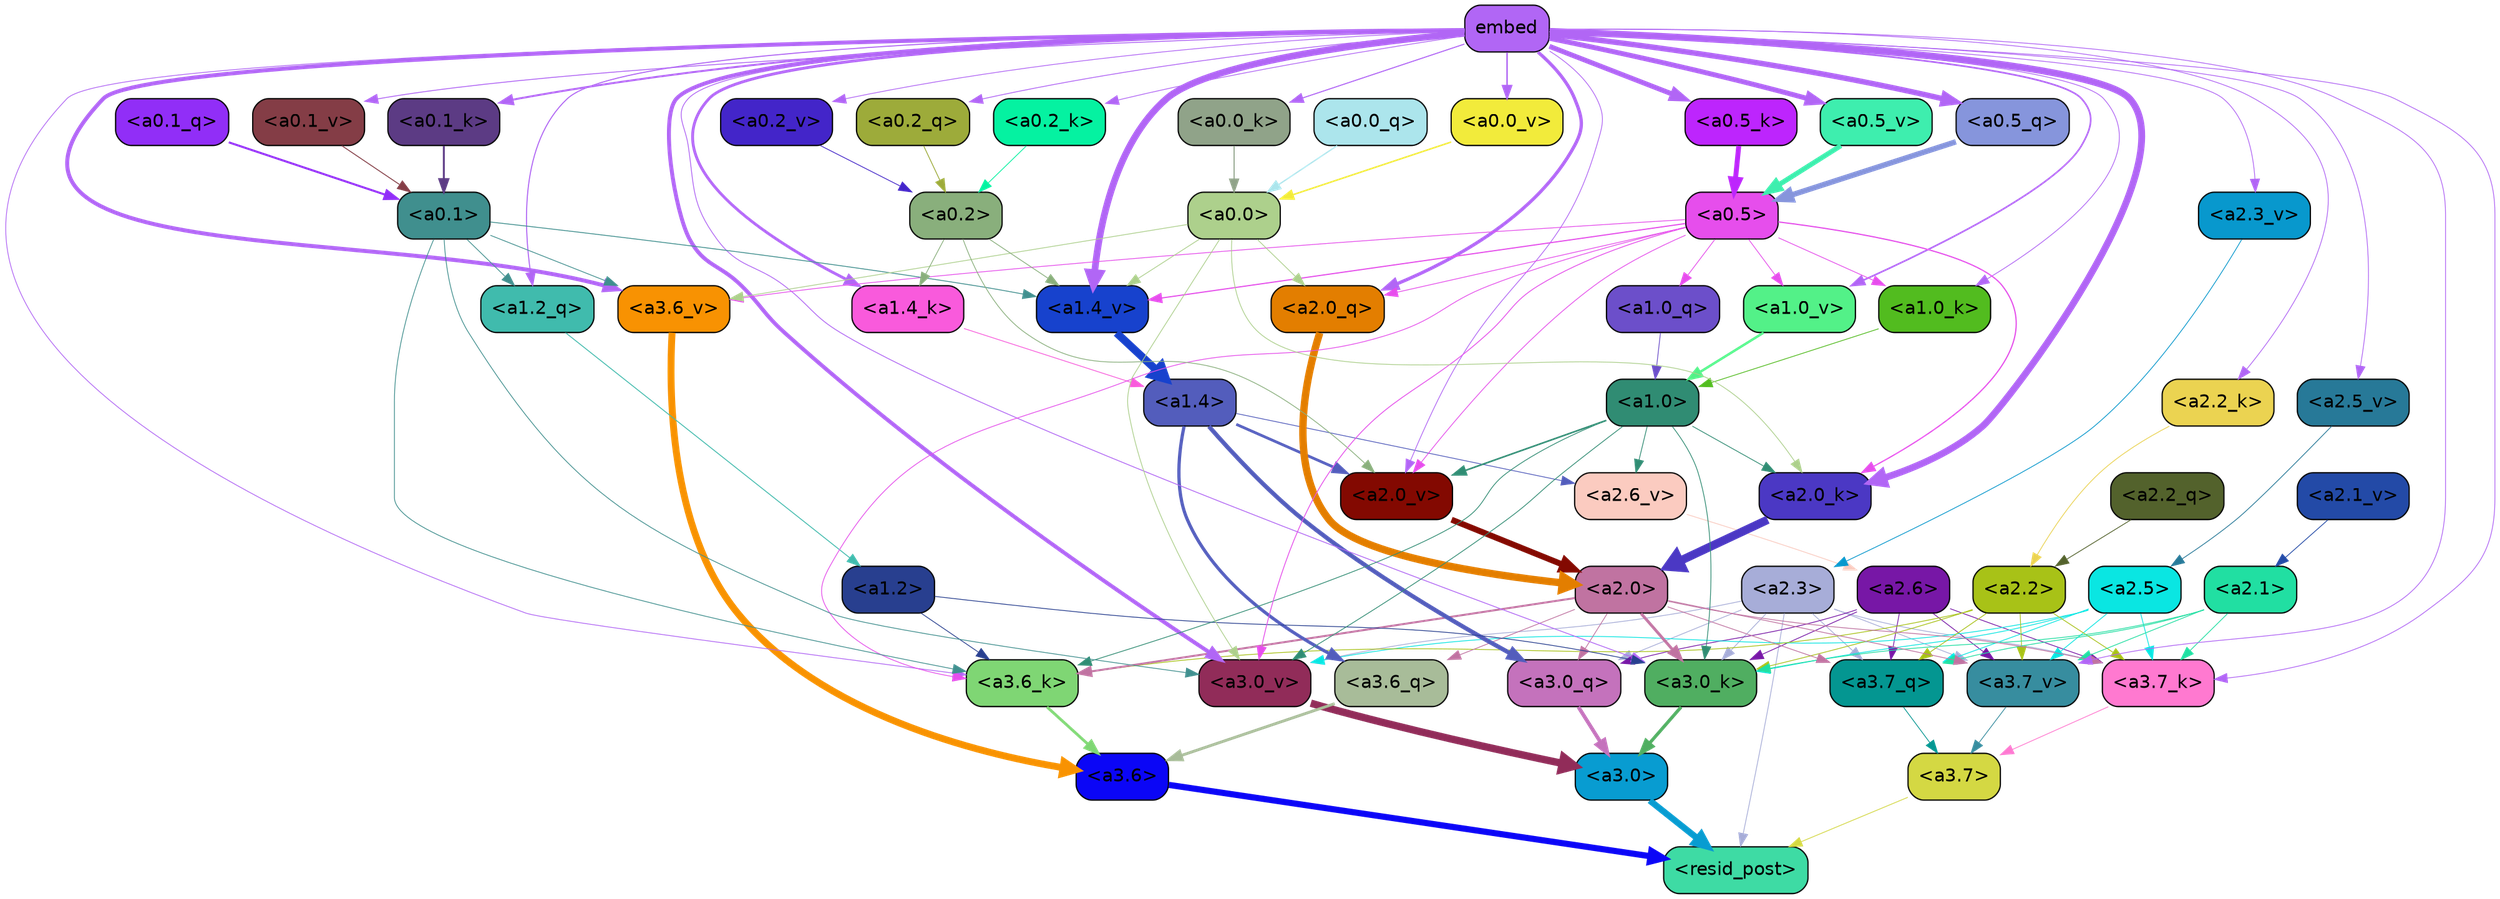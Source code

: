 strict digraph "" {
	graph [bgcolor=transparent,
		layout=dot,
		overlap=false,
		splines=true
	];
	"<a3.7>"	[color=black,
		fillcolor="#d4d843",
		fontname=Helvetica,
		shape=box,
		style="filled, rounded"];
	"<resid_post>"	[color=black,
		fillcolor="#3edba4",
		fontname=Helvetica,
		shape=box,
		style="filled, rounded"];
	"<a3.7>" -> "<resid_post>"	[color="#d4d843",
		penwidth=0.6];
	"<a3.6>"	[color=black,
		fillcolor="#0b06f6",
		fontname=Helvetica,
		shape=box,
		style="filled, rounded"];
	"<a3.6>" -> "<resid_post>"	[color="#0b06f6",
		penwidth=4.7534414529800415];
	"<a3.0>"	[color=black,
		fillcolor="#089cd1",
		fontname=Helvetica,
		shape=box,
		style="filled, rounded"];
	"<a3.0>" -> "<resid_post>"	[color="#089cd1",
		penwidth=4.898576855659485];
	"<a2.3>"	[color=black,
		fillcolor="#a7add8",
		fontname=Helvetica,
		shape=box,
		style="filled, rounded"];
	"<a2.3>" -> "<resid_post>"	[color="#a7add8",
		penwidth=0.6];
	"<a3.7_q>"	[color=black,
		fillcolor="#049691",
		fontname=Helvetica,
		shape=box,
		style="filled, rounded"];
	"<a2.3>" -> "<a3.7_q>"	[color="#a7add8",
		penwidth=0.6];
	"<a3.0_q>"	[color=black,
		fillcolor="#c472bc",
		fontname=Helvetica,
		shape=box,
		style="filled, rounded"];
	"<a2.3>" -> "<a3.0_q>"	[color="#a7add8",
		penwidth=0.6];
	"<a3.7_k>"	[color=black,
		fillcolor="#ff79d0",
		fontname=Helvetica,
		shape=box,
		style="filled, rounded"];
	"<a2.3>" -> "<a3.7_k>"	[color="#a7add8",
		penwidth=0.6];
	"<a3.0_k>"	[color=black,
		fillcolor="#50ae61",
		fontname=Helvetica,
		shape=box,
		style="filled, rounded"];
	"<a2.3>" -> "<a3.0_k>"	[color="#a7add8",
		penwidth=0.6];
	"<a3.7_v>"	[color=black,
		fillcolor="#378d9f",
		fontname=Helvetica,
		shape=box,
		style="filled, rounded"];
	"<a2.3>" -> "<a3.7_v>"	[color="#a7add8",
		penwidth=0.6];
	"<a3.0_v>"	[color=black,
		fillcolor="#912c59",
		fontname=Helvetica,
		shape=box,
		style="filled, rounded"];
	"<a2.3>" -> "<a3.0_v>"	[color="#a7add8",
		penwidth=0.6];
	"<a3.7_q>" -> "<a3.7>"	[color="#049691",
		penwidth=0.6];
	"<a3.6_q>"	[color=black,
		fillcolor="#a8bc99",
		fontname=Helvetica,
		shape=box,
		style="filled, rounded"];
	"<a3.6_q>" -> "<a3.6>"	[color="#a8bc99",
		penwidth=2.160832464694977];
	"<a3.0_q>" -> "<a3.0>"	[color="#c472bc",
		penwidth=2.870753765106201];
	"<a3.7_k>" -> "<a3.7>"	[color="#ff79d0",
		penwidth=0.6];
	"<a3.6_k>"	[color=black,
		fillcolor="#7fd674",
		fontname=Helvetica,
		shape=box,
		style="filled, rounded"];
	"<a3.6_k>" -> "<a3.6>"	[color="#7fd674",
		penwidth=2.13908451795578];
	"<a3.0_k>" -> "<a3.0>"	[color="#50ae61",
		penwidth=2.520303964614868];
	"<a3.7_v>" -> "<a3.7>"	[color="#378d9f",
		penwidth=0.6];
	"<a3.6_v>"	[color=black,
		fillcolor="#f89202",
		fontname=Helvetica,
		shape=box,
		style="filled, rounded"];
	"<a3.6_v>" -> "<a3.6>"	[color="#f89202",
		penwidth=5.297133803367615];
	"<a3.0_v>" -> "<a3.0>"	[color="#912c59",
		penwidth=5.680712580680847];
	"<a2.6>"	[color=black,
		fillcolor="#7717a6",
		fontname=Helvetica,
		shape=box,
		style="filled, rounded"];
	"<a2.6>" -> "<a3.7_q>"	[color="#7717a6",
		penwidth=0.6];
	"<a2.6>" -> "<a3.0_q>"	[color="#7717a6",
		penwidth=0.6];
	"<a2.6>" -> "<a3.7_k>"	[color="#7717a6",
		penwidth=0.6];
	"<a2.6>" -> "<a3.0_k>"	[color="#7717a6",
		penwidth=0.6];
	"<a2.6>" -> "<a3.7_v>"	[color="#7717a6",
		penwidth=0.6];
	"<a2.5>"	[color=black,
		fillcolor="#0ae6e2",
		fontname=Helvetica,
		shape=box,
		style="filled, rounded"];
	"<a2.5>" -> "<a3.7_q>"	[color="#0ae6e2",
		penwidth=0.6];
	"<a2.5>" -> "<a3.7_k>"	[color="#0ae6e2",
		penwidth=0.6];
	"<a2.5>" -> "<a3.0_k>"	[color="#0ae6e2",
		penwidth=0.6];
	"<a2.5>" -> "<a3.7_v>"	[color="#0ae6e2",
		penwidth=0.6];
	"<a2.5>" -> "<a3.0_v>"	[color="#0ae6e2",
		penwidth=0.6];
	"<a2.2>"	[color=black,
		fillcolor="#a8c217",
		fontname=Helvetica,
		shape=box,
		style="filled, rounded"];
	"<a2.2>" -> "<a3.7_q>"	[color="#a8c217",
		penwidth=0.6];
	"<a2.2>" -> "<a3.7_k>"	[color="#a8c217",
		penwidth=0.6];
	"<a2.2>" -> "<a3.6_k>"	[color="#a8c217",
		penwidth=0.6];
	"<a2.2>" -> "<a3.0_k>"	[color="#a8c217",
		penwidth=0.6];
	"<a2.2>" -> "<a3.7_v>"	[color="#a8c217",
		penwidth=0.6];
	"<a2.1>"	[color=black,
		fillcolor="#21dfa2",
		fontname=Helvetica,
		shape=box,
		style="filled, rounded"];
	"<a2.1>" -> "<a3.7_q>"	[color="#21dfa2",
		penwidth=0.6];
	"<a2.1>" -> "<a3.7_k>"	[color="#21dfa2",
		penwidth=0.6];
	"<a2.1>" -> "<a3.0_k>"	[color="#21dfa2",
		penwidth=0.6];
	"<a2.1>" -> "<a3.7_v>"	[color="#21dfa2",
		penwidth=0.6];
	"<a2.0>"	[color=black,
		fillcolor="#c073a1",
		fontname=Helvetica,
		shape=box,
		style="filled, rounded"];
	"<a2.0>" -> "<a3.7_q>"	[color="#c073a1",
		penwidth=0.6];
	"<a2.0>" -> "<a3.6_q>"	[color="#c073a1",
		penwidth=0.6];
	"<a2.0>" -> "<a3.0_q>"	[color="#c073a1",
		penwidth=0.6];
	"<a2.0>" -> "<a3.7_k>"	[color="#c073a1",
		penwidth=0.6];
	"<a2.0>" -> "<a3.6_k>"	[color="#c073a1",
		penwidth=1.4957321882247925];
	"<a2.0>" -> "<a3.0_k>"	[color="#c073a1",
		penwidth=2.18752121925354];
	"<a2.0>" -> "<a3.7_v>"	[color="#c073a1",
		penwidth=0.6];
	"<a1.4>"	[color=black,
		fillcolor="#535dbc",
		fontname=Helvetica,
		shape=box,
		style="filled, rounded"];
	"<a1.4>" -> "<a3.6_q>"	[color="#535dbc",
		penwidth=2.4829938411712646];
	"<a1.4>" -> "<a3.0_q>"	[color="#535dbc",
		penwidth=3.299744725227356];
	"<a2.6_v>"	[color=black,
		fillcolor="#fbcbc0",
		fontname=Helvetica,
		shape=box,
		style="filled, rounded"];
	"<a1.4>" -> "<a2.6_v>"	[color="#535dbc",
		penwidth=0.6];
	"<a2.0_v>"	[color=black,
		fillcolor="#830901",
		fontname=Helvetica,
		shape=box,
		style="filled, rounded"];
	"<a1.4>" -> "<a2.0_v>"	[color="#535dbc",
		penwidth=2.092592429369688];
	embed	[color=black,
		fillcolor="#b166f5",
		fontname=Helvetica,
		shape=box,
		style="filled, rounded"];
	embed -> "<a3.7_k>"	[color="#b166f5",
		penwidth=0.6];
	embed -> "<a3.6_k>"	[color="#b166f5",
		penwidth=0.6];
	embed -> "<a3.0_k>"	[color="#b166f5",
		penwidth=0.6394047290086746];
	embed -> "<a3.7_v>"	[color="#b166f5",
		penwidth=0.6];
	embed -> "<a3.6_v>"	[color="#b166f5",
		penwidth=3.067279100418091];
	embed -> "<a3.0_v>"	[color="#b166f5",
		penwidth=3.0212591886520386];
	"<a2.0_q>"	[color=black,
		fillcolor="#e37e00",
		fontname=Helvetica,
		shape=box,
		style="filled, rounded"];
	embed -> "<a2.0_q>"	[color="#b166f5",
		penwidth=2.5355080366134644];
	"<a2.2_k>"	[color=black,
		fillcolor="#ebd351",
		fontname=Helvetica,
		shape=box,
		style="filled, rounded"];
	embed -> "<a2.2_k>"	[color="#b166f5",
		penwidth=0.6];
	"<a2.0_k>"	[color=black,
		fillcolor="#4b38c4",
		fontname=Helvetica,
		shape=box,
		style="filled, rounded"];
	embed -> "<a2.0_k>"	[color="#b166f5",
		penwidth=5.2180726528167725];
	"<a2.5_v>"	[color=black,
		fillcolor="#277998",
		fontname=Helvetica,
		shape=box,
		style="filled, rounded"];
	embed -> "<a2.5_v>"	[color="#b166f5",
		penwidth=0.6];
	"<a2.3_v>"	[color=black,
		fillcolor="#0898cd",
		fontname=Helvetica,
		shape=box,
		style="filled, rounded"];
	embed -> "<a2.3_v>"	[color="#b166f5",
		penwidth=0.6];
	embed -> "<a2.0_v>"	[color="#b166f5",
		penwidth=0.6];
	"<a1.2_q>"	[color=black,
		fillcolor="#40bbad",
		fontname=Helvetica,
		shape=box,
		style="filled, rounded"];
	embed -> "<a1.2_q>"	[color="#b166f5",
		penwidth=0.8094894886016846];
	"<a1.4_k>"	[color=black,
		fillcolor="#f95adc",
		fontname=Helvetica,
		shape=box,
		style="filled, rounded"];
	embed -> "<a1.4_k>"	[color="#b166f5",
		penwidth=2.1732678413391113];
	"<a1.0_k>"	[color=black,
		fillcolor="#52bc1f",
		fontname=Helvetica,
		shape=box,
		style="filled, rounded"];
	embed -> "<a1.0_k>"	[color="#b166f5",
		penwidth=0.6];
	"<a1.4_v>"	[color=black,
		fillcolor="#1742cd",
		fontname=Helvetica,
		shape=box,
		style="filled, rounded"];
	embed -> "<a1.4_v>"	[color="#b166f5",
		penwidth=5.162249565124512];
	"<a1.0_v>"	[color=black,
		fillcolor="#53f188",
		fontname=Helvetica,
		shape=box,
		style="filled, rounded"];
	embed -> "<a1.0_v>"	[color="#b166f5",
		penwidth=1.26457279920578];
	"<a0.5_q>"	[color=black,
		fillcolor="#8695dc",
		fontname=Helvetica,
		shape=box,
		style="filled, rounded"];
	embed -> "<a0.5_q>"	[color="#b166f5",
		penwidth=4.176324553787708];
	"<a0.2_q>"	[color=black,
		fillcolor="#9dab3a",
		fontname=Helvetica,
		shape=box,
		style="filled, rounded"];
	embed -> "<a0.2_q>"	[color="#b166f5",
		penwidth=0.6484904289245605];
	"<a0.5_k>"	[color=black,
		fillcolor="#bd25fd",
		fontname=Helvetica,
		shape=box,
		style="filled, rounded"];
	embed -> "<a0.5_k>"	[color="#b166f5",
		penwidth=3.7953668534755707];
	"<a0.2_k>"	[color=black,
		fillcolor="#05f2a1",
		fontname=Helvetica,
		shape=box,
		style="filled, rounded"];
	embed -> "<a0.2_k>"	[color="#b166f5",
		penwidth=0.6];
	"<a0.1_k>"	[color=black,
		fillcolor="#5c3b84",
		fontname=Helvetica,
		shape=box,
		style="filled, rounded"];
	embed -> "<a0.1_k>"	[color="#b166f5",
		penwidth=1.4836058616638184];
	"<a0.0_k>"	[color=black,
		fillcolor="#90a389",
		fontname=Helvetica,
		shape=box,
		style="filled, rounded"];
	embed -> "<a0.0_k>"	[color="#b166f5",
		penwidth=0.8216803073883057];
	"<a0.5_v>"	[color=black,
		fillcolor="#3eeeae",
		fontname=Helvetica,
		shape=box,
		style="filled, rounded"];
	embed -> "<a0.5_v>"	[color="#b166f5",
		penwidth=3.8054766058921814];
	"<a0.2_v>"	[color=black,
		fillcolor="#4325c9",
		fontname=Helvetica,
		shape=box,
		style="filled, rounded"];
	embed -> "<a0.2_v>"	[color="#b166f5",
		penwidth=0.6];
	"<a0.1_v>"	[color=black,
		fillcolor="#843d46",
		fontname=Helvetica,
		shape=box,
		style="filled, rounded"];
	embed -> "<a0.1_v>"	[color="#b166f5",
		penwidth=0.6855058670043945];
	"<a0.0_v>"	[color=black,
		fillcolor="#f2eb3b",
		fontname=Helvetica,
		shape=box,
		style="filled, rounded"];
	embed -> "<a0.0_v>"	[color="#b166f5",
		penwidth=1.1353206634521484];
	"<a1.2>"	[color=black,
		fillcolor="#283f8f",
		fontname=Helvetica,
		shape=box,
		style="filled, rounded"];
	"<a1.2>" -> "<a3.6_k>"	[color="#283f8f",
		penwidth=0.6];
	"<a1.2>" -> "<a3.0_k>"	[color="#283f8f",
		penwidth=0.6];
	"<a1.0>"	[color=black,
		fillcolor="#308c73",
		fontname=Helvetica,
		shape=box,
		style="filled, rounded"];
	"<a1.0>" -> "<a3.6_k>"	[color="#308c73",
		penwidth=0.6];
	"<a1.0>" -> "<a3.0_k>"	[color="#308c73",
		penwidth=0.6];
	"<a1.0>" -> "<a3.0_v>"	[color="#308c73",
		penwidth=0.6];
	"<a1.0>" -> "<a2.0_k>"	[color="#308c73",
		penwidth=0.6];
	"<a1.0>" -> "<a2.6_v>"	[color="#308c73",
		penwidth=0.6];
	"<a1.0>" -> "<a2.0_v>"	[color="#308c73",
		penwidth=1.2132605910301208];
	"<a0.5>"	[color=black,
		fillcolor="#e64eec",
		fontname=Helvetica,
		shape=box,
		style="filled, rounded"];
	"<a0.5>" -> "<a3.6_k>"	[color="#e64eec",
		penwidth=0.6];
	"<a0.5>" -> "<a3.6_v>"	[color="#e64eec",
		penwidth=0.6];
	"<a0.5>" -> "<a3.0_v>"	[color="#e64eec",
		penwidth=0.648682102560997];
	"<a0.5>" -> "<a2.0_q>"	[color="#e64eec",
		penwidth=0.6];
	"<a0.5>" -> "<a2.0_k>"	[color="#e64eec",
		penwidth=0.9236047863960266];
	"<a0.5>" -> "<a2.0_v>"	[color="#e64eec",
		penwidth=0.6];
	"<a1.0_q>"	[color=black,
		fillcolor="#6c4fca",
		fontname=Helvetica,
		shape=box,
		style="filled, rounded"];
	"<a0.5>" -> "<a1.0_q>"	[color="#e64eec",
		penwidth=0.6];
	"<a0.5>" -> "<a1.0_k>"	[color="#e64eec",
		penwidth=0.6];
	"<a0.5>" -> "<a1.4_v>"	[color="#e64eec",
		penwidth=0.8783596754074097];
	"<a0.5>" -> "<a1.0_v>"	[color="#e64eec",
		penwidth=0.6];
	"<a0.1>"	[color=black,
		fillcolor="#408f8e",
		fontname=Helvetica,
		shape=box,
		style="filled, rounded"];
	"<a0.1>" -> "<a3.6_k>"	[color="#408f8e",
		penwidth=0.6];
	"<a0.1>" -> "<a3.6_v>"	[color="#408f8e",
		penwidth=0.6];
	"<a0.1>" -> "<a3.0_v>"	[color="#408f8e",
		penwidth=0.6];
	"<a0.1>" -> "<a1.2_q>"	[color="#408f8e",
		penwidth=0.6];
	"<a0.1>" -> "<a1.4_v>"	[color="#408f8e",
		penwidth=0.6490728855133057];
	"<a0.0>"	[color=black,
		fillcolor="#add08c",
		fontname=Helvetica,
		shape=box,
		style="filled, rounded"];
	"<a0.0>" -> "<a3.6_v>"	[color="#add08c",
		penwidth=0.6];
	"<a0.0>" -> "<a3.0_v>"	[color="#add08c",
		penwidth=0.6];
	"<a0.0>" -> "<a2.0_q>"	[color="#add08c",
		penwidth=0.6];
	"<a0.0>" -> "<a2.0_k>"	[color="#add08c",
		penwidth=0.6];
	"<a0.0>" -> "<a1.4_v>"	[color="#add08c",
		penwidth=0.6];
	"<a2.2_q>"	[color=black,
		fillcolor="#53622c",
		fontname=Helvetica,
		shape=box,
		style="filled, rounded"];
	"<a2.2_q>" -> "<a2.2>"	[color="#53622c",
		penwidth=0.6];
	"<a2.0_q>" -> "<a2.0>"	[color="#e37e00",
		penwidth=5.681910276412964];
	"<a2.2_k>" -> "<a2.2>"	[color="#ebd351",
		penwidth=0.6];
	"<a2.0_k>" -> "<a2.0>"	[color="#4b38c4",
		penwidth=6.447777509689331];
	"<a2.6_v>" -> "<a2.6>"	[color="#fbcbc0",
		penwidth=0.6];
	"<a2.5_v>" -> "<a2.5>"	[color="#277998",
		penwidth=0.6];
	"<a2.3_v>" -> "<a2.3>"	[color="#0898cd",
		penwidth=0.6];
	"<a2.1_v>"	[color=black,
		fillcolor="#234aa7",
		fontname=Helvetica,
		shape=box,
		style="filled, rounded"];
	"<a2.1_v>" -> "<a2.1>"	[color="#234aa7",
		penwidth=0.6];
	"<a2.0_v>" -> "<a2.0>"	[color="#830901",
		penwidth=4.5695202350616455];
	"<a0.2>"	[color=black,
		fillcolor="#89af7c",
		fontname=Helvetica,
		shape=box,
		style="filled, rounded"];
	"<a0.2>" -> "<a2.0_v>"	[color="#89af7c",
		penwidth=0.6];
	"<a0.2>" -> "<a1.4_k>"	[color="#89af7c",
		penwidth=0.6];
	"<a0.2>" -> "<a1.4_v>"	[color="#89af7c",
		penwidth=0.6];
	"<a1.2_q>" -> "<a1.2>"	[color="#40bbad",
		penwidth=0.6769798994064331];
	"<a1.0_q>" -> "<a1.0>"	[color="#6c4fca",
		penwidth=0.6];
	"<a1.4_k>" -> "<a1.4>"	[color="#f95adc",
		penwidth=0.6];
	"<a1.0_k>" -> "<a1.0>"	[color="#52bc1f",
		penwidth=0.6];
	"<a1.4_v>" -> "<a1.4>"	[color="#1742cd",
		penwidth=6.016597509384155];
	"<a1.0_v>" -> "<a1.0>"	[color="#53f188",
		penwidth=1.8562973737716675];
	"<a0.5_q>" -> "<a0.5>"	[color="#8695dc",
		penwidth=4.176325984299183];
	"<a0.2_q>" -> "<a0.2>"	[color="#9dab3a",
		penwidth=0.6484866142272949];
	"<a0.1_q>"	[color=black,
		fillcolor="#912ef7",
		fontname=Helvetica,
		shape=box,
		style="filled, rounded"];
	"<a0.1_q>" -> "<a0.1>"	[color="#912ef7",
		penwidth=1.571044921875];
	"<a0.0_q>"	[color=black,
		fillcolor="#ace5ec",
		fontname=Helvetica,
		shape=box,
		style="filled, rounded"];
	"<a0.0_q>" -> "<a0.0>"	[color="#ace5ec",
		penwidth=0.9426424503326416];
	"<a0.5_k>" -> "<a0.5>"	[color="#bd25fd",
		penwidth=3.7953722774982452];
	"<a0.2_k>" -> "<a0.2>"	[color="#05f2a1",
		penwidth=0.6];
	"<a0.1_k>" -> "<a0.1>"	[color="#5c3b84",
		penwidth=1.483607530593872];
	"<a0.0_k>" -> "<a0.0>"	[color="#90a389",
		penwidth=0.8216795921325684];
	"<a0.5_v>" -> "<a0.5>"	[color="#3eeeae",
		penwidth=3.805475652217865];
	"<a0.2_v>" -> "<a0.2>"	[color="#4325c9",
		penwidth=0.6];
	"<a0.1_v>" -> "<a0.1>"	[color="#843d46",
		penwidth=0.6855120658874512];
	"<a0.0_v>" -> "<a0.0>"	[color="#f2eb3b",
		penwidth=1.1353182792663574];
}
